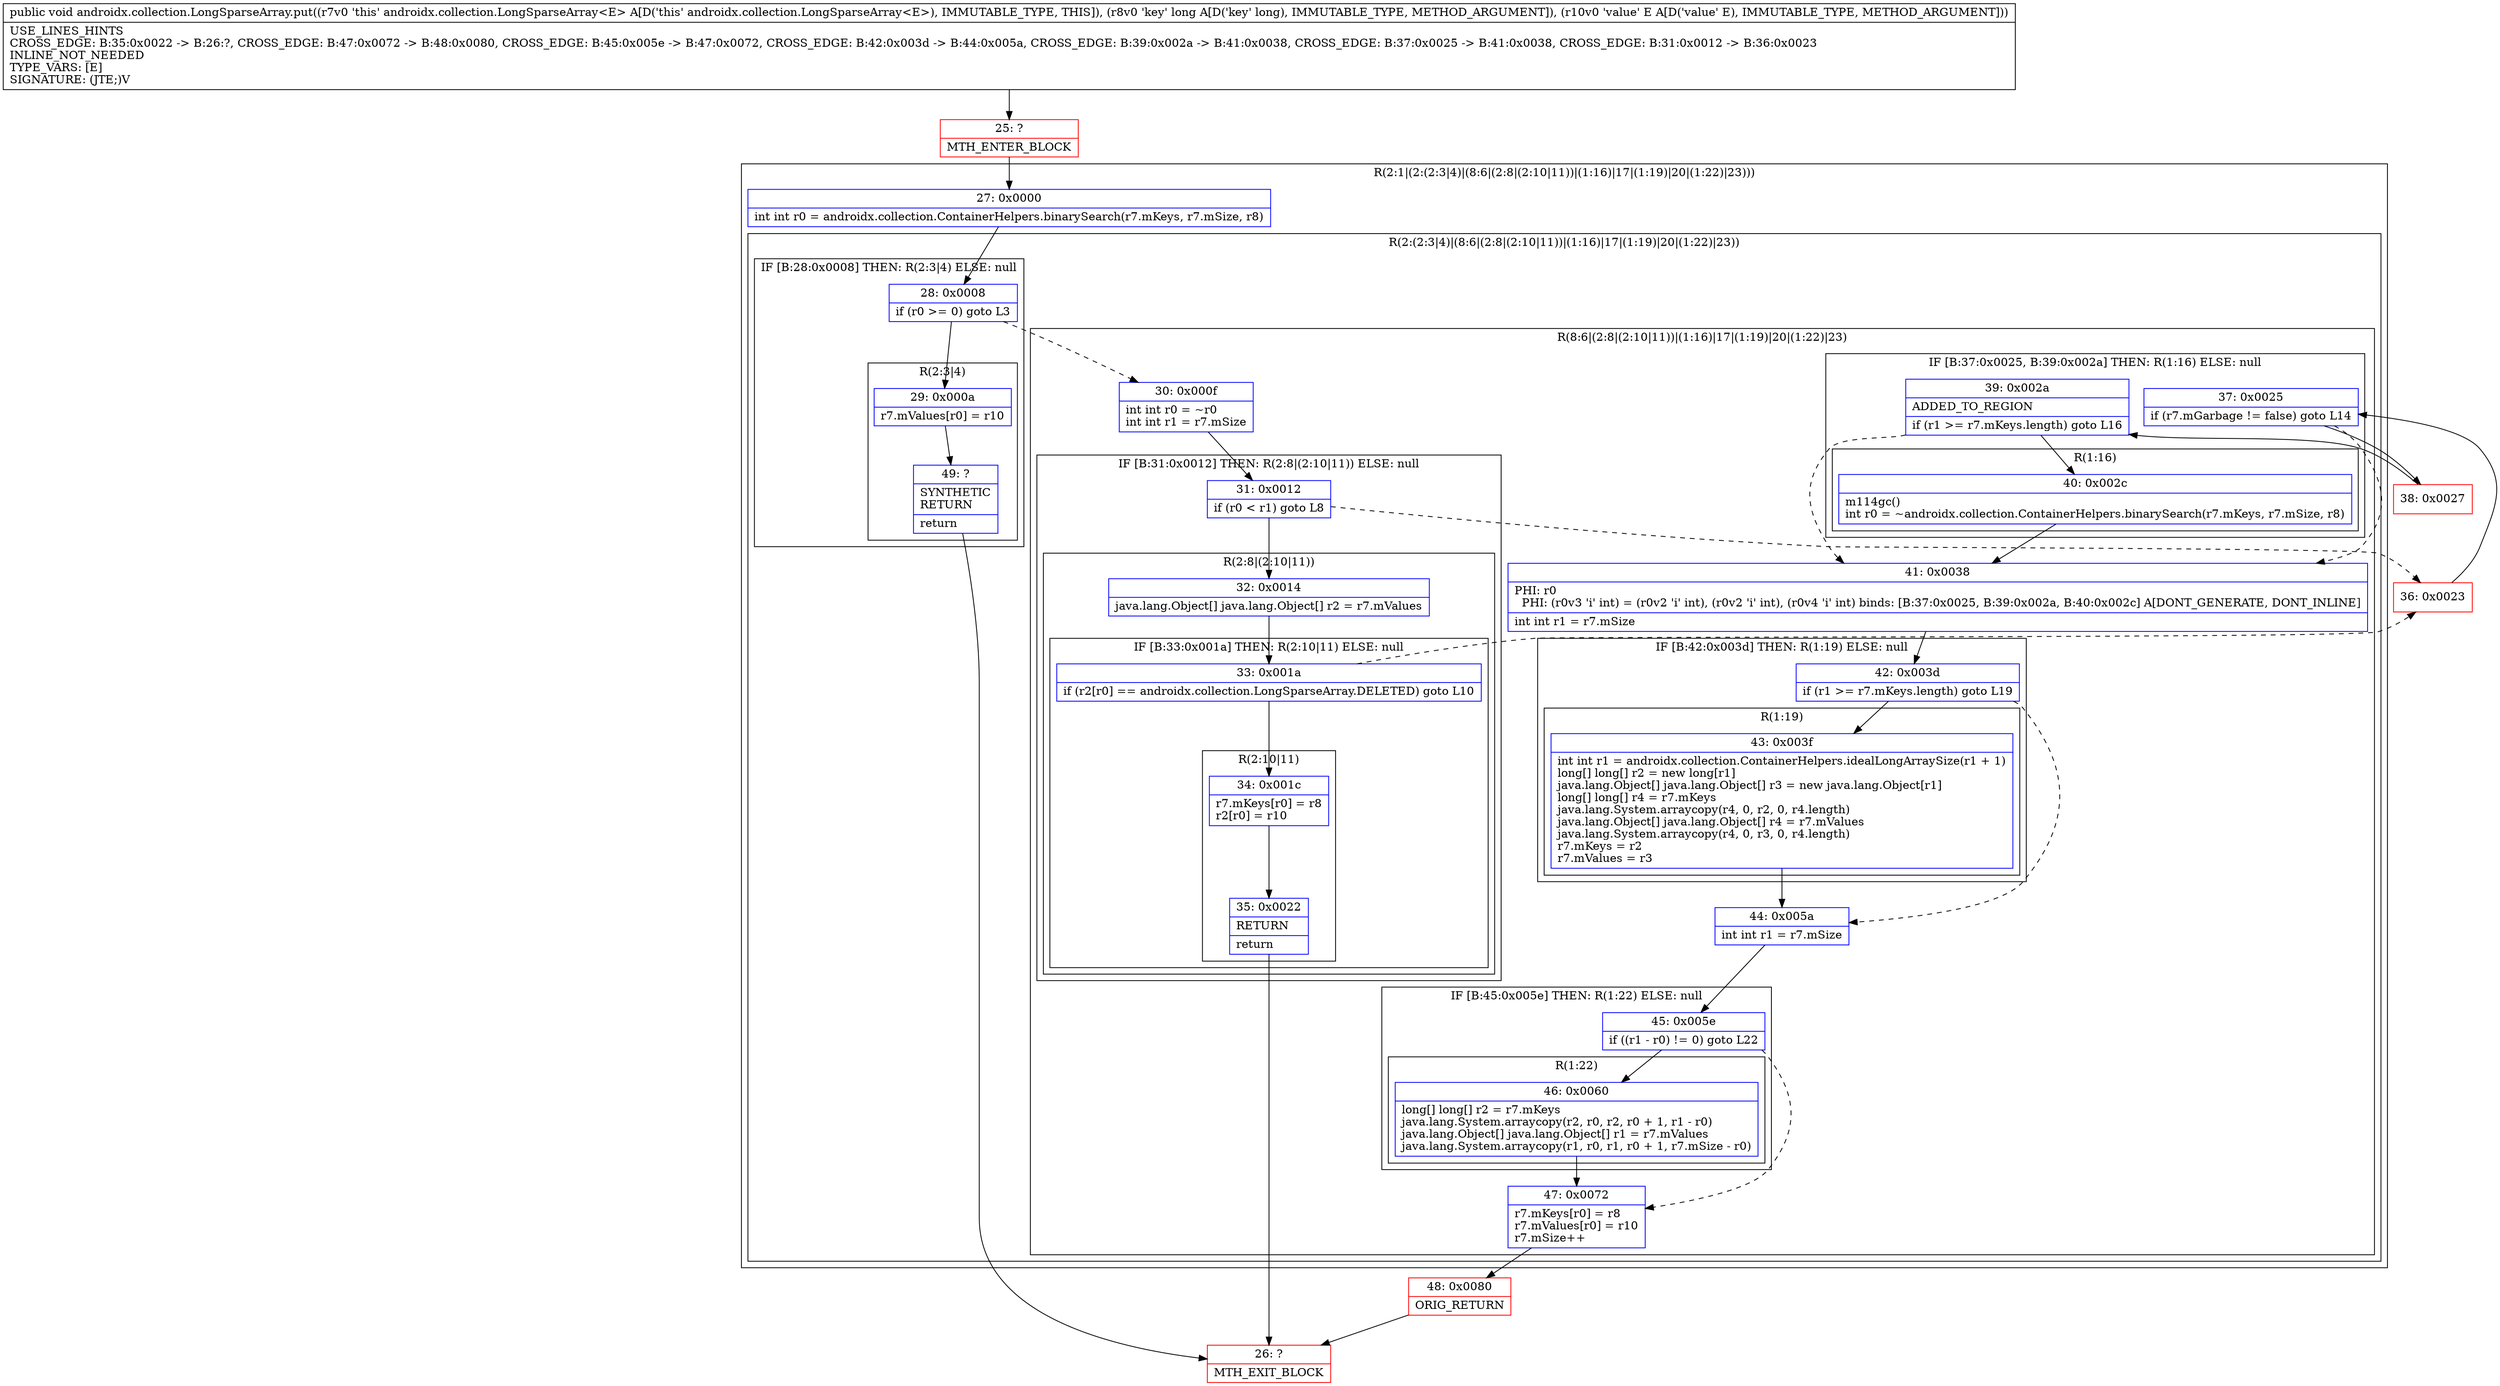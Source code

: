 digraph "CFG forandroidx.collection.LongSparseArray.put(JLjava\/lang\/Object;)V" {
subgraph cluster_Region_5613104 {
label = "R(2:1|(2:(2:3|4)|(8:6|(2:8|(2:10|11))|(1:16)|17|(1:19)|20|(1:22)|23)))";
node [shape=record,color=blue];
Node_27 [shape=record,label="{27\:\ 0x0000|int int r0 = androidx.collection.ContainerHelpers.binarySearch(r7.mKeys, r7.mSize, r8)\l}"];
subgraph cluster_Region_2125187841 {
label = "R(2:(2:3|4)|(8:6|(2:8|(2:10|11))|(1:16)|17|(1:19)|20|(1:22)|23))";
node [shape=record,color=blue];
subgraph cluster_IfRegion_1405353019 {
label = "IF [B:28:0x0008] THEN: R(2:3|4) ELSE: null";
node [shape=record,color=blue];
Node_28 [shape=record,label="{28\:\ 0x0008|if (r0 \>= 0) goto L3\l}"];
subgraph cluster_Region_1241611775 {
label = "R(2:3|4)";
node [shape=record,color=blue];
Node_29 [shape=record,label="{29\:\ 0x000a|r7.mValues[r0] = r10\l}"];
Node_49 [shape=record,label="{49\:\ ?|SYNTHETIC\lRETURN\l|return\l}"];
}
}
subgraph cluster_Region_99780565 {
label = "R(8:6|(2:8|(2:10|11))|(1:16)|17|(1:19)|20|(1:22)|23)";
node [shape=record,color=blue];
Node_30 [shape=record,label="{30\:\ 0x000f|int int r0 = ~r0\lint int r1 = r7.mSize\l}"];
subgraph cluster_IfRegion_1683342965 {
label = "IF [B:31:0x0012] THEN: R(2:8|(2:10|11)) ELSE: null";
node [shape=record,color=blue];
Node_31 [shape=record,label="{31\:\ 0x0012|if (r0 \< r1) goto L8\l}"];
subgraph cluster_Region_1550873658 {
label = "R(2:8|(2:10|11))";
node [shape=record,color=blue];
Node_32 [shape=record,label="{32\:\ 0x0014|java.lang.Object[] java.lang.Object[] r2 = r7.mValues\l}"];
subgraph cluster_IfRegion_628797829 {
label = "IF [B:33:0x001a] THEN: R(2:10|11) ELSE: null";
node [shape=record,color=blue];
Node_33 [shape=record,label="{33\:\ 0x001a|if (r2[r0] == androidx.collection.LongSparseArray.DELETED) goto L10\l}"];
subgraph cluster_Region_874993360 {
label = "R(2:10|11)";
node [shape=record,color=blue];
Node_34 [shape=record,label="{34\:\ 0x001c|r7.mKeys[r0] = r8\lr2[r0] = r10\l}"];
Node_35 [shape=record,label="{35\:\ 0x0022|RETURN\l|return\l}"];
}
}
}
}
subgraph cluster_IfRegion_2020315974 {
label = "IF [B:37:0x0025, B:39:0x002a] THEN: R(1:16) ELSE: null";
node [shape=record,color=blue];
Node_37 [shape=record,label="{37\:\ 0x0025|if (r7.mGarbage != false) goto L14\l}"];
Node_39 [shape=record,label="{39\:\ 0x002a|ADDED_TO_REGION\l|if (r1 \>= r7.mKeys.length) goto L16\l}"];
subgraph cluster_Region_683394429 {
label = "R(1:16)";
node [shape=record,color=blue];
Node_40 [shape=record,label="{40\:\ 0x002c|m114gc()\lint r0 = ~androidx.collection.ContainerHelpers.binarySearch(r7.mKeys, r7.mSize, r8)\l}"];
}
}
Node_41 [shape=record,label="{41\:\ 0x0038|PHI: r0 \l  PHI: (r0v3 'i' int) = (r0v2 'i' int), (r0v2 'i' int), (r0v4 'i' int) binds: [B:37:0x0025, B:39:0x002a, B:40:0x002c] A[DONT_GENERATE, DONT_INLINE]\l|int int r1 = r7.mSize\l}"];
subgraph cluster_IfRegion_1987365709 {
label = "IF [B:42:0x003d] THEN: R(1:19) ELSE: null";
node [shape=record,color=blue];
Node_42 [shape=record,label="{42\:\ 0x003d|if (r1 \>= r7.mKeys.length) goto L19\l}"];
subgraph cluster_Region_999338330 {
label = "R(1:19)";
node [shape=record,color=blue];
Node_43 [shape=record,label="{43\:\ 0x003f|int int r1 = androidx.collection.ContainerHelpers.idealLongArraySize(r1 + 1)\llong[] long[] r2 = new long[r1]\ljava.lang.Object[] java.lang.Object[] r3 = new java.lang.Object[r1]\llong[] long[] r4 = r7.mKeys\ljava.lang.System.arraycopy(r4, 0, r2, 0, r4.length)\ljava.lang.Object[] java.lang.Object[] r4 = r7.mValues\ljava.lang.System.arraycopy(r4, 0, r3, 0, r4.length)\lr7.mKeys = r2\lr7.mValues = r3\l}"];
}
}
Node_44 [shape=record,label="{44\:\ 0x005a|int int r1 = r7.mSize\l}"];
subgraph cluster_IfRegion_1111620868 {
label = "IF [B:45:0x005e] THEN: R(1:22) ELSE: null";
node [shape=record,color=blue];
Node_45 [shape=record,label="{45\:\ 0x005e|if ((r1 \- r0) != 0) goto L22\l}"];
subgraph cluster_Region_141426007 {
label = "R(1:22)";
node [shape=record,color=blue];
Node_46 [shape=record,label="{46\:\ 0x0060|long[] long[] r2 = r7.mKeys\ljava.lang.System.arraycopy(r2, r0, r2, r0 + 1, r1 \- r0)\ljava.lang.Object[] java.lang.Object[] r1 = r7.mValues\ljava.lang.System.arraycopy(r1, r0, r1, r0 + 1, r7.mSize \- r0)\l}"];
}
}
Node_47 [shape=record,label="{47\:\ 0x0072|r7.mKeys[r0] = r8\lr7.mValues[r0] = r10\lr7.mSize++\l}"];
}
}
}
Node_25 [shape=record,color=red,label="{25\:\ ?|MTH_ENTER_BLOCK\l}"];
Node_26 [shape=record,color=red,label="{26\:\ ?|MTH_EXIT_BLOCK\l}"];
Node_36 [shape=record,color=red,label="{36\:\ 0x0023}"];
Node_38 [shape=record,color=red,label="{38\:\ 0x0027}"];
Node_48 [shape=record,color=red,label="{48\:\ 0x0080|ORIG_RETURN\l}"];
MethodNode[shape=record,label="{public void androidx.collection.LongSparseArray.put((r7v0 'this' androidx.collection.LongSparseArray\<E\> A[D('this' androidx.collection.LongSparseArray\<E\>), IMMUTABLE_TYPE, THIS]), (r8v0 'key' long A[D('key' long), IMMUTABLE_TYPE, METHOD_ARGUMENT]), (r10v0 'value' E A[D('value' E), IMMUTABLE_TYPE, METHOD_ARGUMENT]))  | USE_LINES_HINTS\lCROSS_EDGE: B:35:0x0022 \-\> B:26:?, CROSS_EDGE: B:47:0x0072 \-\> B:48:0x0080, CROSS_EDGE: B:45:0x005e \-\> B:47:0x0072, CROSS_EDGE: B:42:0x003d \-\> B:44:0x005a, CROSS_EDGE: B:39:0x002a \-\> B:41:0x0038, CROSS_EDGE: B:37:0x0025 \-\> B:41:0x0038, CROSS_EDGE: B:31:0x0012 \-\> B:36:0x0023\lINLINE_NOT_NEEDED\lTYPE_VARS: [E]\lSIGNATURE: (JTE;)V\l}"];
MethodNode -> Node_25;Node_27 -> Node_28;
Node_28 -> Node_29;
Node_28 -> Node_30[style=dashed];
Node_29 -> Node_49;
Node_49 -> Node_26;
Node_30 -> Node_31;
Node_31 -> Node_32;
Node_31 -> Node_36[style=dashed];
Node_32 -> Node_33;
Node_33 -> Node_34;
Node_33 -> Node_36[style=dashed];
Node_34 -> Node_35;
Node_35 -> Node_26;
Node_37 -> Node_38;
Node_37 -> Node_41[style=dashed];
Node_39 -> Node_40;
Node_39 -> Node_41[style=dashed];
Node_40 -> Node_41;
Node_41 -> Node_42;
Node_42 -> Node_43;
Node_42 -> Node_44[style=dashed];
Node_43 -> Node_44;
Node_44 -> Node_45;
Node_45 -> Node_46;
Node_45 -> Node_47[style=dashed];
Node_46 -> Node_47;
Node_47 -> Node_48;
Node_25 -> Node_27;
Node_36 -> Node_37;
Node_38 -> Node_39;
Node_48 -> Node_26;
}

